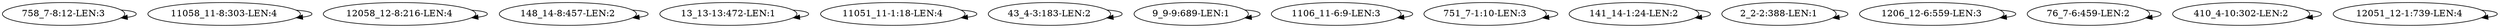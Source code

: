 digraph G {
    "758_7-8:12-LEN:3" -> "758_7-8:12-LEN:3";
    "11058_11-8:303-LEN:4" -> "11058_11-8:303-LEN:4";
    "12058_12-8:216-LEN:4" -> "12058_12-8:216-LEN:4";
    "148_14-8:457-LEN:2" -> "148_14-8:457-LEN:2";
    "13_13-13:472-LEN:1" -> "13_13-13:472-LEN:1";
    "11051_11-1:18-LEN:4" -> "11051_11-1:18-LEN:4";
    "43_4-3:183-LEN:2" -> "43_4-3:183-LEN:2";
    "9_9-9:689-LEN:1" -> "9_9-9:689-LEN:1";
    "1106_11-6:9-LEN:3" -> "1106_11-6:9-LEN:3";
    "751_7-1:10-LEN:3" -> "751_7-1:10-LEN:3";
    "141_14-1:24-LEN:2" -> "141_14-1:24-LEN:2";
    "2_2-2:388-LEN:1" -> "2_2-2:388-LEN:1";
    "1206_12-6:559-LEN:3" -> "1206_12-6:559-LEN:3";
    "76_7-6:459-LEN:2" -> "76_7-6:459-LEN:2";
    "410_4-10:302-LEN:2" -> "410_4-10:302-LEN:2";
    "12051_12-1:739-LEN:4" -> "12051_12-1:739-LEN:4";
}
